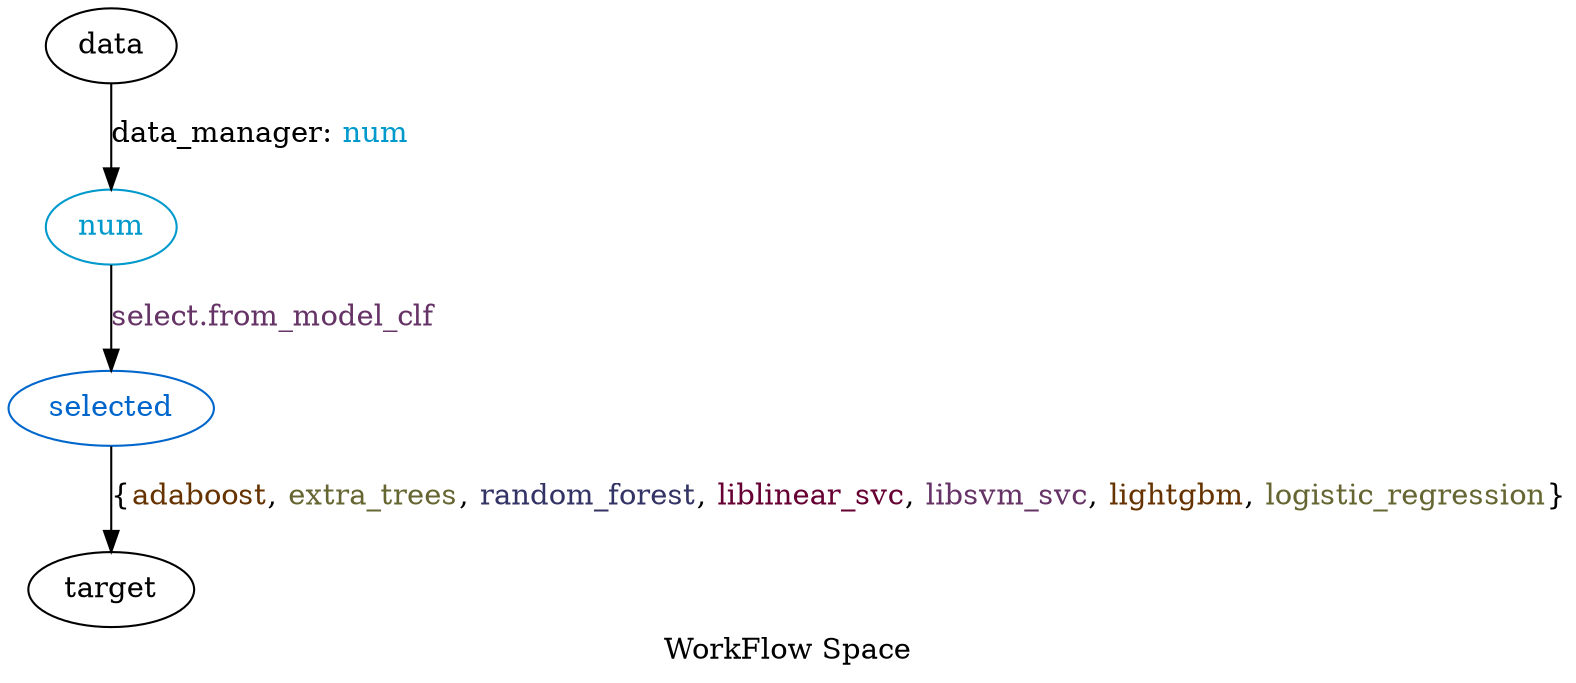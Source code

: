 digraph workflow_space {
	data
	num [label=<<font color="#0099CC">num</font>> color="#0099CC"]
	data -> num [label=<data_manager: <font color="#0099CC">num</font>>]
	num [label=<<font color="#0099CC">num</font>> color="#0099CC"]
	selected [label=<<font color="#0066CC">selected</font>> color="#0066CC"]
	num -> selected [label=<<font color="#663366">select.from_model_clf</font>>]
	selected [label=<<font color="#0066CC">selected</font>> color="#0066CC"]
	target [label=<<font color="#000000">target</font>> color="#000000"]
	selected -> target [label=<{<font color="#663300">adaboost</font>, <font color="#666633">extra_trees</font>, <font color="#333366">random_forest</font>, <font color="#660033">liblinear_svc</font>, <font color="#663366">libsvm_svc</font>, <font color="#663300">lightgbm</font>, <font color="#666633">logistic_regression</font>}>]
	label="WorkFlow Space"
}